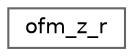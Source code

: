 digraph "Graphical Class Hierarchy"
{
 // LATEX_PDF_SIZE
  bgcolor="transparent";
  edge [fontname=Helvetica,fontsize=10,labelfontname=Helvetica,labelfontsize=10];
  node [fontname=Helvetica,fontsize=10,shape=box,height=0.2,width=0.4];
  rankdir="LR";
  Node0 [id="Node000000",label="ofm_z_r",height=0.2,width=0.4,color="grey40", fillcolor="white", style="filled",URL="$structofm__z__r.html",tooltip=" "];
}
